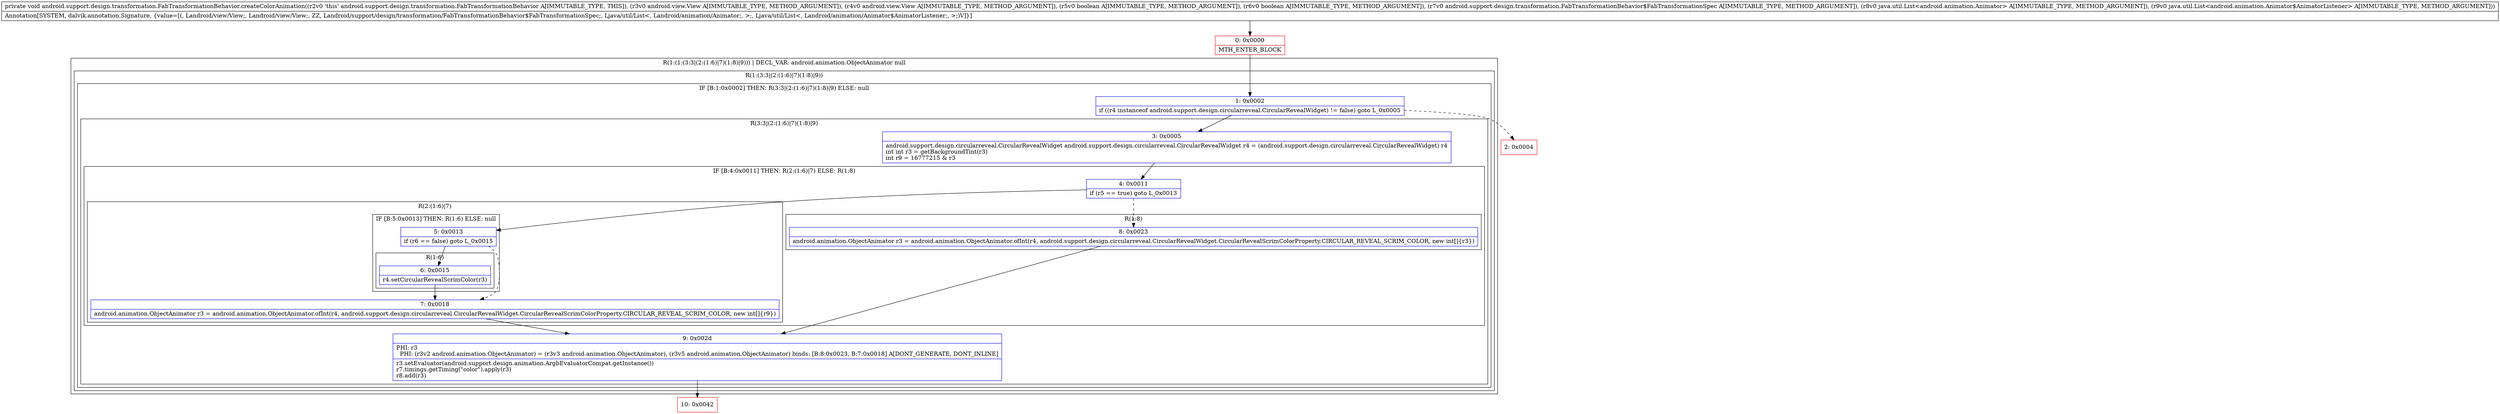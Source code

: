 digraph "CFG forandroid.support.design.transformation.FabTransformationBehavior.createColorAnimation(Landroid\/view\/View;Landroid\/view\/View;ZZLandroid\/support\/design\/transformation\/FabTransformationBehavior$FabTransformationSpec;Ljava\/util\/List;Ljava\/util\/List;)V" {
subgraph cluster_Region_1797736856 {
label = "R(1:(1:(3:3|(2:(1:6)|7)(1:8)|9))) | DECL_VAR: android.animation.ObjectAnimator null\l";
node [shape=record,color=blue];
subgraph cluster_Region_1845476301 {
label = "R(1:(3:3|(2:(1:6)|7)(1:8)|9))";
node [shape=record,color=blue];
subgraph cluster_IfRegion_860154945 {
label = "IF [B:1:0x0002] THEN: R(3:3|(2:(1:6)|7)(1:8)|9) ELSE: null";
node [shape=record,color=blue];
Node_1 [shape=record,label="{1\:\ 0x0002|if ((r4 instanceof android.support.design.circularreveal.CircularRevealWidget) != false) goto L_0x0005\l}"];
subgraph cluster_Region_324592985 {
label = "R(3:3|(2:(1:6)|7)(1:8)|9)";
node [shape=record,color=blue];
Node_3 [shape=record,label="{3\:\ 0x0005|android.support.design.circularreveal.CircularRevealWidget android.support.design.circularreveal.CircularRevealWidget r4 = (android.support.design.circularreveal.CircularRevealWidget) r4\lint int r3 = getBackgroundTint(r3)\lint r9 = 16777215 & r3\l}"];
subgraph cluster_IfRegion_774188484 {
label = "IF [B:4:0x0011] THEN: R(2:(1:6)|7) ELSE: R(1:8)";
node [shape=record,color=blue];
Node_4 [shape=record,label="{4\:\ 0x0011|if (r5 == true) goto L_0x0013\l}"];
subgraph cluster_Region_851816800 {
label = "R(2:(1:6)|7)";
node [shape=record,color=blue];
subgraph cluster_IfRegion_2132789777 {
label = "IF [B:5:0x0013] THEN: R(1:6) ELSE: null";
node [shape=record,color=blue];
Node_5 [shape=record,label="{5\:\ 0x0013|if (r6 == false) goto L_0x0015\l}"];
subgraph cluster_Region_2131000604 {
label = "R(1:6)";
node [shape=record,color=blue];
Node_6 [shape=record,label="{6\:\ 0x0015|r4.setCircularRevealScrimColor(r3)\l}"];
}
}
Node_7 [shape=record,label="{7\:\ 0x0018|android.animation.ObjectAnimator r3 = android.animation.ObjectAnimator.ofInt(r4, android.support.design.circularreveal.CircularRevealWidget.CircularRevealScrimColorProperty.CIRCULAR_REVEAL_SCRIM_COLOR, new int[]\{r9\})\l}"];
}
subgraph cluster_Region_1183851390 {
label = "R(1:8)";
node [shape=record,color=blue];
Node_8 [shape=record,label="{8\:\ 0x0023|android.animation.ObjectAnimator r3 = android.animation.ObjectAnimator.ofInt(r4, android.support.design.circularreveal.CircularRevealWidget.CircularRevealScrimColorProperty.CIRCULAR_REVEAL_SCRIM_COLOR, new int[]\{r3\})\l}"];
}
}
Node_9 [shape=record,label="{9\:\ 0x002d|PHI: r3 \l  PHI: (r3v2 android.animation.ObjectAnimator) = (r3v3 android.animation.ObjectAnimator), (r3v5 android.animation.ObjectAnimator) binds: [B:8:0x0023, B:7:0x0018] A[DONT_GENERATE, DONT_INLINE]\l|r3.setEvaluator(android.support.design.animation.ArgbEvaluatorCompat.getInstance())\lr7.timings.getTiming(\"color\").apply(r3)\lr8.add(r3)\l}"];
}
}
}
}
Node_0 [shape=record,color=red,label="{0\:\ 0x0000|MTH_ENTER_BLOCK\l}"];
Node_2 [shape=record,color=red,label="{2\:\ 0x0004}"];
Node_10 [shape=record,color=red,label="{10\:\ 0x0042}"];
MethodNode[shape=record,label="{private void android.support.design.transformation.FabTransformationBehavior.createColorAnimation((r2v0 'this' android.support.design.transformation.FabTransformationBehavior A[IMMUTABLE_TYPE, THIS]), (r3v0 android.view.View A[IMMUTABLE_TYPE, METHOD_ARGUMENT]), (r4v0 android.view.View A[IMMUTABLE_TYPE, METHOD_ARGUMENT]), (r5v0 boolean A[IMMUTABLE_TYPE, METHOD_ARGUMENT]), (r6v0 boolean A[IMMUTABLE_TYPE, METHOD_ARGUMENT]), (r7v0 android.support.design.transformation.FabTransformationBehavior$FabTransformationSpec A[IMMUTABLE_TYPE, METHOD_ARGUMENT]), (r8v0 java.util.List\<android.animation.Animator\> A[IMMUTABLE_TYPE, METHOD_ARGUMENT]), (r9v0 java.util.List\<android.animation.Animator$AnimatorListener\> A[IMMUTABLE_TYPE, METHOD_ARGUMENT]))  | Annotation[SYSTEM, dalvik.annotation.Signature, \{value=[(, Landroid\/view\/View;, Landroid\/view\/View;, ZZ, Landroid\/support\/design\/transformation\/FabTransformationBehavior$FabTransformationSpec;, Ljava\/util\/List\<, Landroid\/animation\/Animator;, \>;, Ljava\/util\/List\<, Landroid\/animation\/Animator$AnimatorListener;, \>;)V]\}]\l}"];
MethodNode -> Node_0;
Node_1 -> Node_2[style=dashed];
Node_1 -> Node_3;
Node_3 -> Node_4;
Node_4 -> Node_5;
Node_4 -> Node_8[style=dashed];
Node_5 -> Node_6;
Node_5 -> Node_7[style=dashed];
Node_6 -> Node_7;
Node_7 -> Node_9;
Node_8 -> Node_9;
Node_9 -> Node_10;
Node_0 -> Node_1;
}

